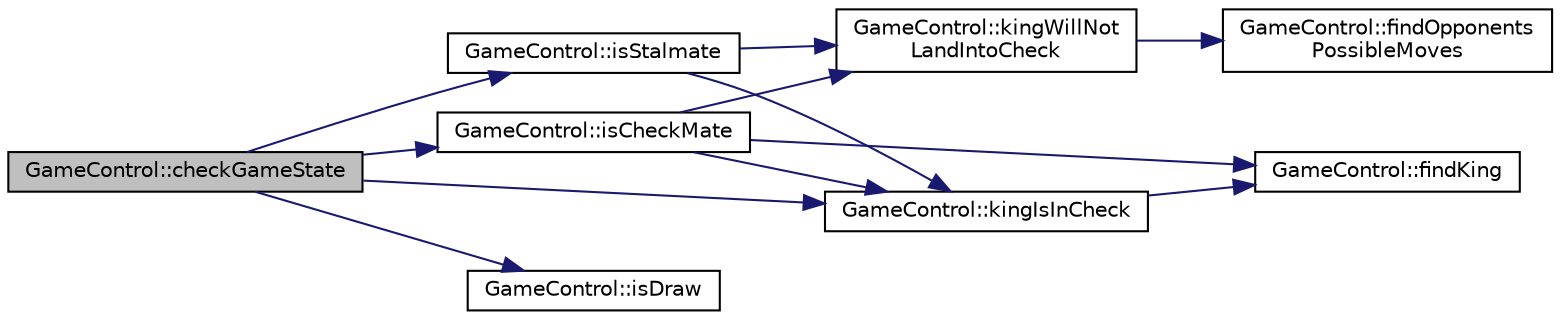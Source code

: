 digraph "GameControl::checkGameState"
{
 // LATEX_PDF_SIZE
  edge [fontname="Helvetica",fontsize="10",labelfontname="Helvetica",labelfontsize="10"];
  node [fontname="Helvetica",fontsize="10",shape=record];
  rankdir="LR";
  Node1 [label="GameControl::checkGameState",height=0.2,width=0.4,color="black", fillcolor="grey75", style="filled", fontcolor="black",tooltip=" "];
  Node1 -> Node2 [color="midnightblue",fontsize="10",style="solid",fontname="Helvetica"];
  Node2 [label="GameControl::isCheckMate",height=0.2,width=0.4,color="black", fillcolor="white", style="filled",URL="$classGameControl.html#ad05da1b6e05ca3b5d1c21aa46e802009",tooltip=" "];
  Node2 -> Node3 [color="midnightblue",fontsize="10",style="solid",fontname="Helvetica"];
  Node3 [label="GameControl::findKing",height=0.2,width=0.4,color="black", fillcolor="white", style="filled",URL="$classGameControl.html#af0b86a53936316f187f47ae8cd9cf7ff",tooltip=" "];
  Node2 -> Node4 [color="midnightblue",fontsize="10",style="solid",fontname="Helvetica"];
  Node4 [label="GameControl::kingIsInCheck",height=0.2,width=0.4,color="black", fillcolor="white", style="filled",URL="$classGameControl.html#a986588f1da0318a842d76c1093a4849c",tooltip=" "];
  Node4 -> Node3 [color="midnightblue",fontsize="10",style="solid",fontname="Helvetica"];
  Node2 -> Node5 [color="midnightblue",fontsize="10",style="solid",fontname="Helvetica"];
  Node5 [label="GameControl::kingWillNot\lLandIntoCheck",height=0.2,width=0.4,color="black", fillcolor="white", style="filled",URL="$classGameControl.html#a4b99a501a7e74823a89177ab92c790a7",tooltip=" "];
  Node5 -> Node6 [color="midnightblue",fontsize="10",style="solid",fontname="Helvetica"];
  Node6 [label="GameControl::findOpponents\lPossibleMoves",height=0.2,width=0.4,color="black", fillcolor="white", style="filled",URL="$classGameControl.html#ac0cc19758e3eda05b3a06c4c10fd8990",tooltip=" "];
  Node1 -> Node7 [color="midnightblue",fontsize="10",style="solid",fontname="Helvetica"];
  Node7 [label="GameControl::isDraw",height=0.2,width=0.4,color="black", fillcolor="white", style="filled",URL="$classGameControl.html#a1b5231e42e6997412f5aa84e93c6f741",tooltip=" "];
  Node1 -> Node8 [color="midnightblue",fontsize="10",style="solid",fontname="Helvetica"];
  Node8 [label="GameControl::isStalmate",height=0.2,width=0.4,color="black", fillcolor="white", style="filled",URL="$classGameControl.html#a4915cf9a7b2129dbb8a161fcc773e110",tooltip=" "];
  Node8 -> Node4 [color="midnightblue",fontsize="10",style="solid",fontname="Helvetica"];
  Node8 -> Node5 [color="midnightblue",fontsize="10",style="solid",fontname="Helvetica"];
  Node1 -> Node4 [color="midnightblue",fontsize="10",style="solid",fontname="Helvetica"];
}

